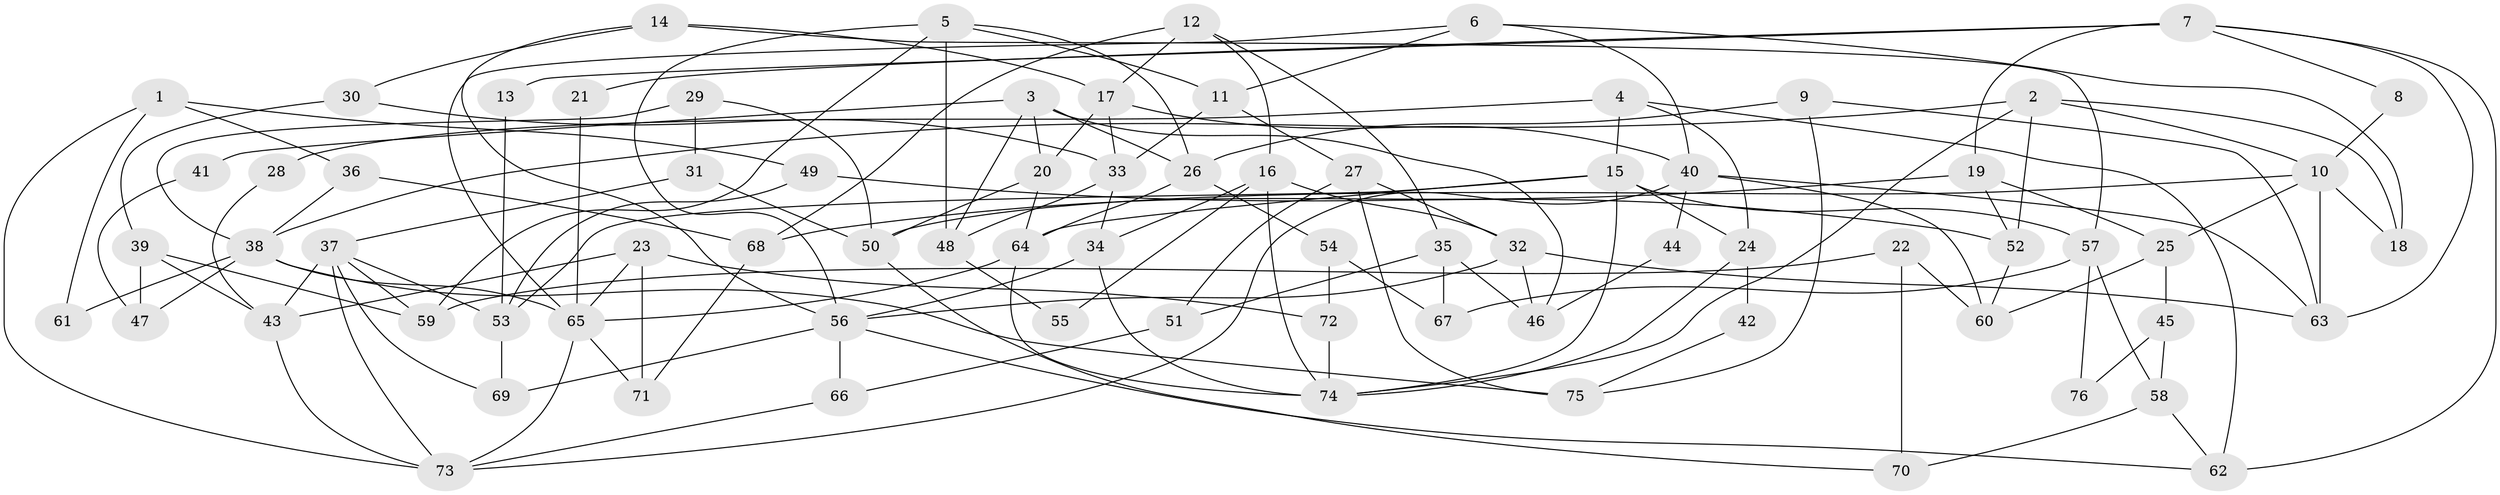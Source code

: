 // coarse degree distribution, {11: 0.045454545454545456, 4: 0.36363636363636365, 8: 0.09090909090909091, 9: 0.13636363636363635, 6: 0.09090909090909091, 10: 0.045454545454545456, 12: 0.045454545454545456, 7: 0.045454545454545456, 5: 0.09090909090909091, 3: 0.045454545454545456}
// Generated by graph-tools (version 1.1) at 2025/18/03/04/25 18:18:41]
// undirected, 76 vertices, 152 edges
graph export_dot {
graph [start="1"]
  node [color=gray90,style=filled];
  1;
  2;
  3;
  4;
  5;
  6;
  7;
  8;
  9;
  10;
  11;
  12;
  13;
  14;
  15;
  16;
  17;
  18;
  19;
  20;
  21;
  22;
  23;
  24;
  25;
  26;
  27;
  28;
  29;
  30;
  31;
  32;
  33;
  34;
  35;
  36;
  37;
  38;
  39;
  40;
  41;
  42;
  43;
  44;
  45;
  46;
  47;
  48;
  49;
  50;
  51;
  52;
  53;
  54;
  55;
  56;
  57;
  58;
  59;
  60;
  61;
  62;
  63;
  64;
  65;
  66;
  67;
  68;
  69;
  70;
  71;
  72;
  73;
  74;
  75;
  76;
  1 -- 49;
  1 -- 73;
  1 -- 36;
  1 -- 61;
  2 -- 38;
  2 -- 52;
  2 -- 10;
  2 -- 18;
  2 -- 74;
  3 -- 20;
  3 -- 46;
  3 -- 26;
  3 -- 41;
  3 -- 48;
  4 -- 24;
  4 -- 15;
  4 -- 28;
  4 -- 62;
  5 -- 26;
  5 -- 56;
  5 -- 11;
  5 -- 48;
  5 -- 59;
  6 -- 65;
  6 -- 40;
  6 -- 11;
  6 -- 18;
  7 -- 19;
  7 -- 63;
  7 -- 8;
  7 -- 13;
  7 -- 21;
  7 -- 62;
  8 -- 10;
  9 -- 63;
  9 -- 26;
  9 -- 75;
  10 -- 18;
  10 -- 25;
  10 -- 50;
  10 -- 63;
  11 -- 27;
  11 -- 33;
  12 -- 17;
  12 -- 16;
  12 -- 35;
  12 -- 68;
  13 -- 53;
  14 -- 17;
  14 -- 56;
  14 -- 30;
  14 -- 57;
  15 -- 74;
  15 -- 57;
  15 -- 24;
  15 -- 53;
  15 -- 64;
  16 -- 74;
  16 -- 34;
  16 -- 32;
  16 -- 55;
  17 -- 33;
  17 -- 20;
  17 -- 40;
  19 -- 25;
  19 -- 68;
  19 -- 52;
  20 -- 50;
  20 -- 64;
  21 -- 65;
  22 -- 70;
  22 -- 59;
  22 -- 60;
  23 -- 71;
  23 -- 43;
  23 -- 65;
  23 -- 72;
  24 -- 74;
  24 -- 42;
  25 -- 60;
  25 -- 45;
  26 -- 64;
  26 -- 54;
  27 -- 32;
  27 -- 51;
  27 -- 75;
  28 -- 43;
  29 -- 38;
  29 -- 31;
  29 -- 50;
  30 -- 33;
  30 -- 39;
  31 -- 50;
  31 -- 37;
  32 -- 56;
  32 -- 46;
  32 -- 63;
  33 -- 48;
  33 -- 34;
  34 -- 74;
  34 -- 56;
  35 -- 51;
  35 -- 46;
  35 -- 67;
  36 -- 38;
  36 -- 68;
  37 -- 43;
  37 -- 53;
  37 -- 59;
  37 -- 69;
  37 -- 73;
  38 -- 75;
  38 -- 65;
  38 -- 47;
  38 -- 61;
  39 -- 59;
  39 -- 43;
  39 -- 47;
  40 -- 63;
  40 -- 44;
  40 -- 60;
  40 -- 73;
  41 -- 47;
  42 -- 75;
  43 -- 73;
  44 -- 46;
  45 -- 58;
  45 -- 76;
  48 -- 55;
  49 -- 53;
  49 -- 52;
  50 -- 70;
  51 -- 66;
  52 -- 60;
  53 -- 69;
  54 -- 72;
  54 -- 67;
  56 -- 62;
  56 -- 66;
  56 -- 69;
  57 -- 67;
  57 -- 58;
  57 -- 76;
  58 -- 62;
  58 -- 70;
  64 -- 65;
  64 -- 74;
  65 -- 73;
  65 -- 71;
  66 -- 73;
  68 -- 71;
  72 -- 74;
}
